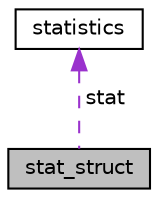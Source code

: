 digraph "stat_struct"
{
  edge [fontname="Helvetica",fontsize="10",labelfontname="Helvetica",labelfontsize="10"];
  node [fontname="Helvetica",fontsize="10",shape=record];
  Node1 [label="stat_struct",height=0.2,width=0.4,color="black", fillcolor="grey75", style="filled", fontcolor="black"];
  Node2 -> Node1 [dir="back",color="darkorchid3",fontsize="10",style="dashed",label=" stat" ,fontname="Helvetica"];
  Node2 [label="statistics",height=0.2,width=0.4,color="black", fillcolor="white", style="filled",URL="$structstatistics.html"];
}
